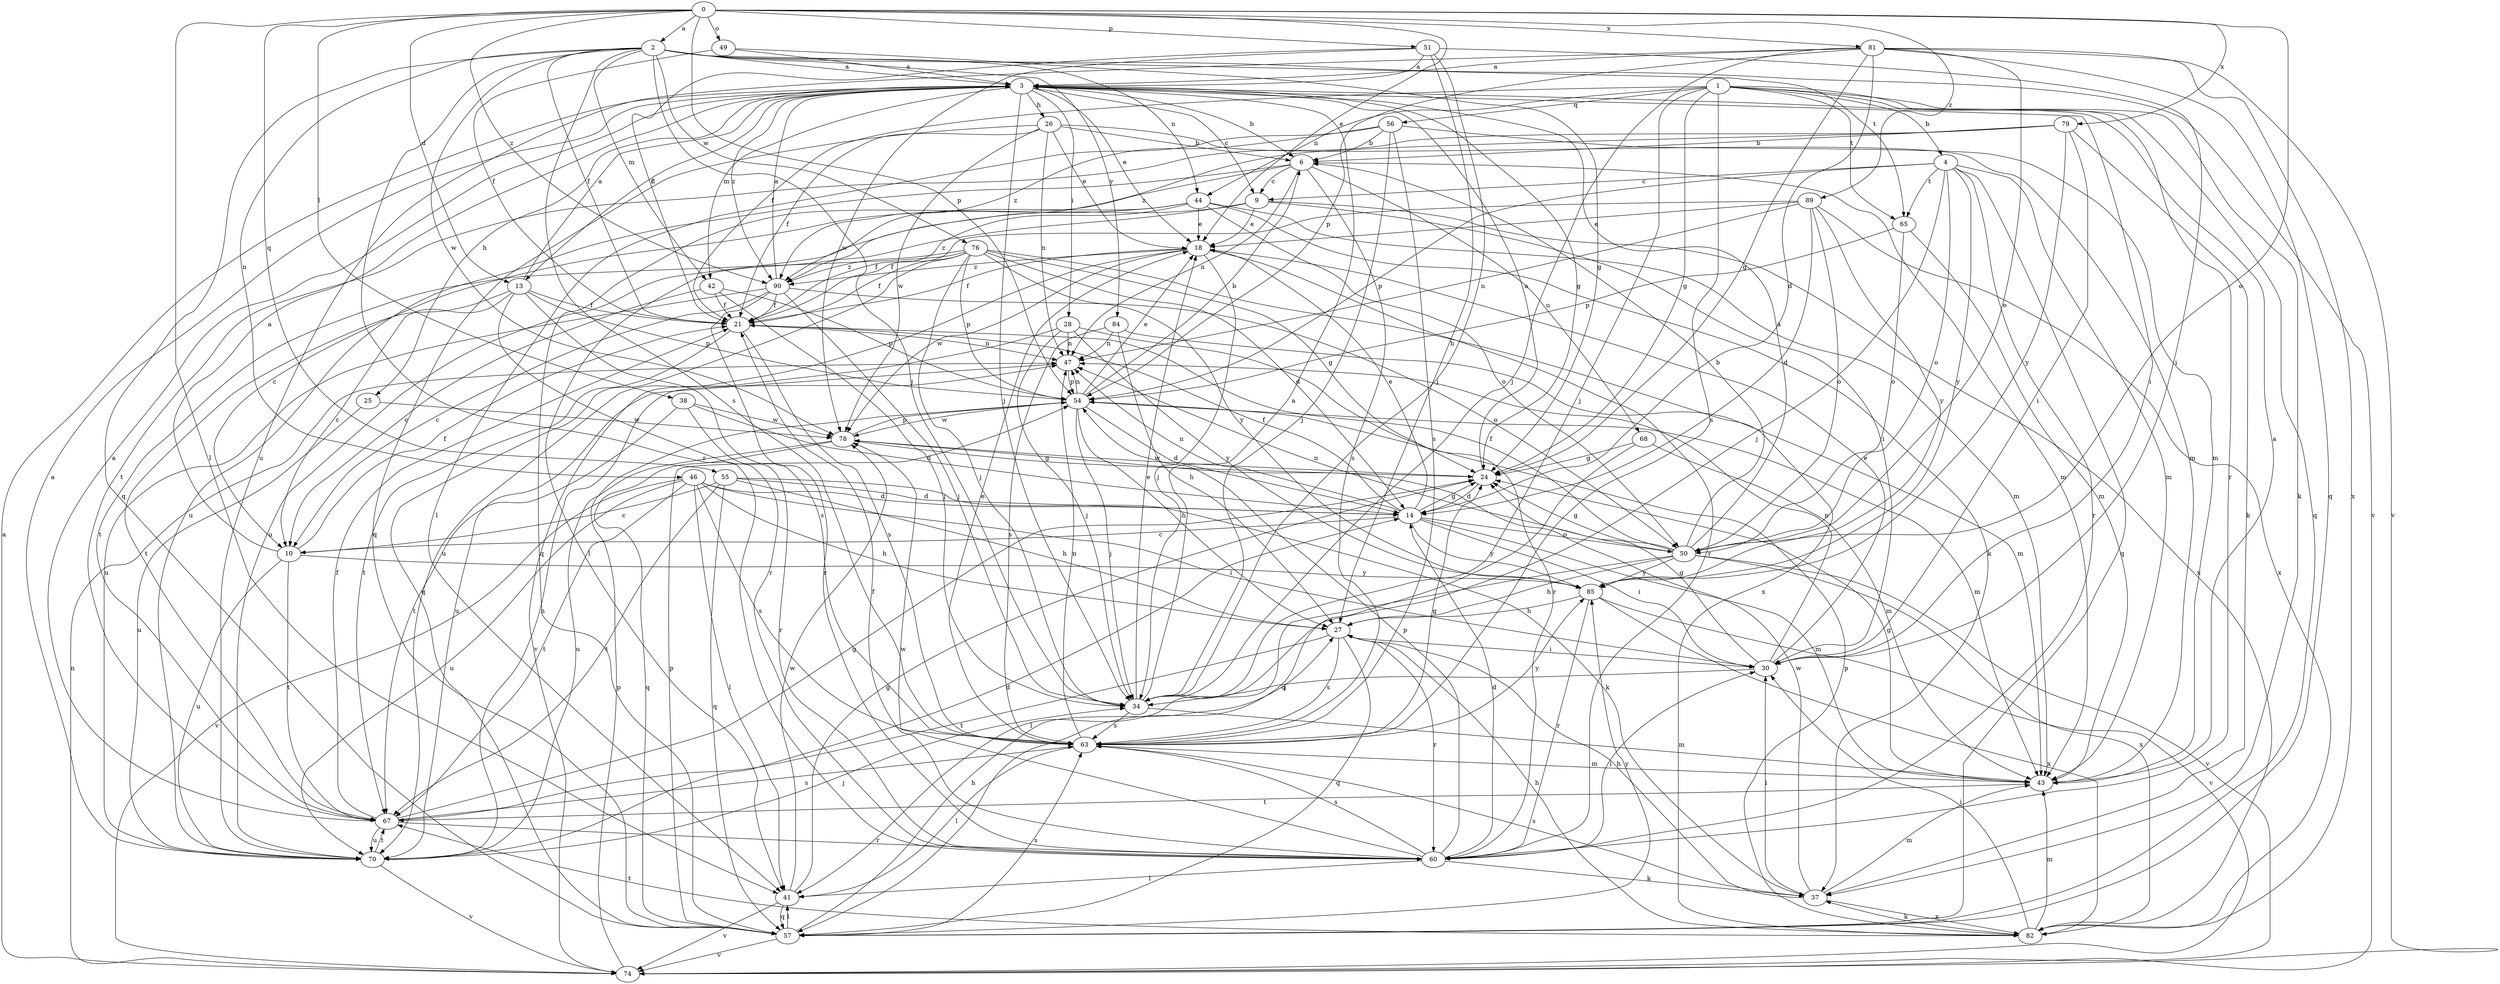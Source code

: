 strict digraph  {
0;
1;
2;
3;
4;
6;
9;
10;
13;
14;
18;
21;
24;
25;
26;
27;
28;
30;
34;
37;
38;
41;
42;
43;
44;
46;
47;
49;
50;
51;
54;
55;
56;
57;
60;
63;
65;
67;
68;
70;
74;
76;
78;
79;
81;
82;
84;
85;
89;
90;
0 -> 2  [label=a];
0 -> 13  [label=d];
0 -> 18  [label=e];
0 -> 38  [label=l];
0 -> 41  [label=l];
0 -> 49  [label=o];
0 -> 50  [label=o];
0 -> 51  [label=p];
0 -> 54  [label=p];
0 -> 55  [label=q];
0 -> 79  [label=x];
0 -> 81  [label=x];
0 -> 89  [label=z];
0 -> 90  [label=z];
1 -> 4  [label=b];
1 -> 21  [label=f];
1 -> 24  [label=g];
1 -> 34  [label=j];
1 -> 37  [label=k];
1 -> 44  [label=n];
1 -> 56  [label=q];
1 -> 57  [label=q];
1 -> 60  [label=r];
1 -> 63  [label=s];
1 -> 65  [label=t];
2 -> 3  [label=a];
2 -> 21  [label=f];
2 -> 34  [label=j];
2 -> 42  [label=m];
2 -> 44  [label=n];
2 -> 46  [label=n];
2 -> 57  [label=q];
2 -> 60  [label=r];
2 -> 63  [label=s];
2 -> 65  [label=t];
2 -> 74  [label=v];
2 -> 76  [label=w];
2 -> 78  [label=w];
2 -> 84  [label=y];
3 -> 6  [label=b];
3 -> 9  [label=c];
3 -> 13  [label=d];
3 -> 18  [label=e];
3 -> 24  [label=g];
3 -> 25  [label=h];
3 -> 26  [label=h];
3 -> 28  [label=i];
3 -> 30  [label=i];
3 -> 34  [label=j];
3 -> 42  [label=m];
3 -> 90  [label=z];
4 -> 9  [label=c];
4 -> 34  [label=j];
4 -> 43  [label=m];
4 -> 50  [label=o];
4 -> 54  [label=p];
4 -> 57  [label=q];
4 -> 60  [label=r];
4 -> 65  [label=t];
4 -> 85  [label=y];
6 -> 9  [label=c];
6 -> 43  [label=m];
6 -> 47  [label=n];
6 -> 57  [label=q];
6 -> 63  [label=s];
6 -> 68  [label=u];
6 -> 70  [label=u];
9 -> 18  [label=e];
9 -> 30  [label=i];
9 -> 41  [label=l];
9 -> 82  [label=x];
9 -> 90  [label=z];
10 -> 3  [label=a];
10 -> 21  [label=f];
10 -> 67  [label=t];
10 -> 70  [label=u];
10 -> 85  [label=y];
13 -> 3  [label=a];
13 -> 10  [label=c];
13 -> 21  [label=f];
13 -> 54  [label=p];
13 -> 60  [label=r];
13 -> 63  [label=s];
13 -> 67  [label=t];
14 -> 10  [label=c];
14 -> 18  [label=e];
14 -> 21  [label=f];
14 -> 24  [label=g];
14 -> 30  [label=i];
14 -> 43  [label=m];
14 -> 47  [label=n];
14 -> 50  [label=o];
14 -> 85  [label=y];
18 -> 21  [label=f];
18 -> 34  [label=j];
18 -> 60  [label=r];
18 -> 70  [label=u];
18 -> 78  [label=w];
18 -> 90  [label=z];
21 -> 47  [label=n];
21 -> 63  [label=s];
21 -> 67  [label=t];
24 -> 3  [label=a];
24 -> 14  [label=d];
24 -> 78  [label=w];
25 -> 70  [label=u];
25 -> 78  [label=w];
26 -> 6  [label=b];
26 -> 18  [label=e];
26 -> 21  [label=f];
26 -> 43  [label=m];
26 -> 47  [label=n];
26 -> 57  [label=q];
26 -> 78  [label=w];
27 -> 30  [label=i];
27 -> 57  [label=q];
27 -> 60  [label=r];
27 -> 63  [label=s];
27 -> 67  [label=t];
28 -> 34  [label=j];
28 -> 47  [label=n];
28 -> 60  [label=r];
28 -> 74  [label=v];
28 -> 85  [label=y];
30 -> 18  [label=e];
30 -> 24  [label=g];
30 -> 34  [label=j];
30 -> 47  [label=n];
34 -> 3  [label=a];
34 -> 18  [label=e];
34 -> 43  [label=m];
34 -> 63  [label=s];
37 -> 27  [label=h];
37 -> 30  [label=i];
37 -> 43  [label=m];
37 -> 63  [label=s];
37 -> 78  [label=w];
37 -> 82  [label=x];
38 -> 14  [label=d];
38 -> 60  [label=r];
38 -> 67  [label=t];
38 -> 78  [label=w];
41 -> 24  [label=g];
41 -> 57  [label=q];
41 -> 74  [label=v];
41 -> 78  [label=w];
42 -> 10  [label=c];
42 -> 21  [label=f];
42 -> 34  [label=j];
42 -> 54  [label=p];
43 -> 3  [label=a];
43 -> 24  [label=g];
43 -> 67  [label=t];
44 -> 10  [label=c];
44 -> 18  [label=e];
44 -> 21  [label=f];
44 -> 37  [label=k];
44 -> 43  [label=m];
44 -> 50  [label=o];
44 -> 70  [label=u];
46 -> 14  [label=d];
46 -> 27  [label=h];
46 -> 30  [label=i];
46 -> 41  [label=l];
46 -> 63  [label=s];
46 -> 67  [label=t];
46 -> 70  [label=u];
46 -> 74  [label=v];
47 -> 54  [label=p];
47 -> 70  [label=u];
49 -> 3  [label=a];
49 -> 21  [label=f];
49 -> 24  [label=g];
50 -> 3  [label=a];
50 -> 6  [label=b];
50 -> 21  [label=f];
50 -> 24  [label=g];
50 -> 27  [label=h];
50 -> 41  [label=l];
50 -> 47  [label=n];
50 -> 74  [label=v];
50 -> 82  [label=x];
50 -> 85  [label=y];
51 -> 3  [label=a];
51 -> 21  [label=f];
51 -> 27  [label=h];
51 -> 30  [label=i];
51 -> 34  [label=j];
51 -> 78  [label=w];
54 -> 6  [label=b];
54 -> 14  [label=d];
54 -> 18  [label=e];
54 -> 27  [label=h];
54 -> 34  [label=j];
54 -> 43  [label=m];
54 -> 47  [label=n];
54 -> 78  [label=w];
55 -> 10  [label=c];
55 -> 14  [label=d];
55 -> 27  [label=h];
55 -> 37  [label=k];
55 -> 57  [label=q];
55 -> 67  [label=t];
56 -> 6  [label=b];
56 -> 34  [label=j];
56 -> 41  [label=l];
56 -> 43  [label=m];
56 -> 63  [label=s];
56 -> 90  [label=z];
57 -> 27  [label=h];
57 -> 41  [label=l];
57 -> 54  [label=p];
57 -> 63  [label=s];
57 -> 74  [label=v];
57 -> 85  [label=y];
60 -> 14  [label=d];
60 -> 21  [label=f];
60 -> 30  [label=i];
60 -> 37  [label=k];
60 -> 41  [label=l];
60 -> 54  [label=p];
60 -> 63  [label=s];
60 -> 78  [label=w];
63 -> 18  [label=e];
63 -> 24  [label=g];
63 -> 41  [label=l];
63 -> 43  [label=m];
63 -> 47  [label=n];
63 -> 85  [label=y];
65 -> 43  [label=m];
65 -> 50  [label=o];
65 -> 54  [label=p];
67 -> 3  [label=a];
67 -> 21  [label=f];
67 -> 24  [label=g];
67 -> 60  [label=r];
67 -> 63  [label=s];
67 -> 70  [label=u];
68 -> 24  [label=g];
68 -> 43  [label=m];
68 -> 57  [label=q];
70 -> 3  [label=a];
70 -> 14  [label=d];
70 -> 34  [label=j];
70 -> 47  [label=n];
70 -> 67  [label=t];
70 -> 74  [label=v];
74 -> 3  [label=a];
74 -> 47  [label=n];
74 -> 54  [label=p];
76 -> 14  [label=d];
76 -> 21  [label=f];
76 -> 24  [label=g];
76 -> 34  [label=j];
76 -> 54  [label=p];
76 -> 57  [label=q];
76 -> 67  [label=t];
76 -> 82  [label=x];
76 -> 85  [label=y];
76 -> 90  [label=z];
78 -> 24  [label=g];
78 -> 54  [label=p];
78 -> 57  [label=q];
78 -> 70  [label=u];
79 -> 6  [label=b];
79 -> 30  [label=i];
79 -> 37  [label=k];
79 -> 67  [label=t];
79 -> 85  [label=y];
79 -> 90  [label=z];
81 -> 3  [label=a];
81 -> 14  [label=d];
81 -> 24  [label=g];
81 -> 34  [label=j];
81 -> 50  [label=o];
81 -> 54  [label=p];
81 -> 57  [label=q];
81 -> 70  [label=u];
81 -> 74  [label=v];
81 -> 82  [label=x];
82 -> 27  [label=h];
82 -> 30  [label=i];
82 -> 37  [label=k];
82 -> 43  [label=m];
82 -> 54  [label=p];
82 -> 67  [label=t];
84 -> 27  [label=h];
84 -> 43  [label=m];
84 -> 47  [label=n];
84 -> 63  [label=s];
85 -> 27  [label=h];
85 -> 60  [label=r];
85 -> 74  [label=v];
85 -> 82  [label=x];
89 -> 14  [label=d];
89 -> 18  [label=e];
89 -> 21  [label=f];
89 -> 47  [label=n];
89 -> 50  [label=o];
89 -> 82  [label=x];
89 -> 85  [label=y];
90 -> 3  [label=a];
90 -> 10  [label=c];
90 -> 21  [label=f];
90 -> 34  [label=j];
90 -> 50  [label=o];
90 -> 60  [label=r];
90 -> 70  [label=u];
}

